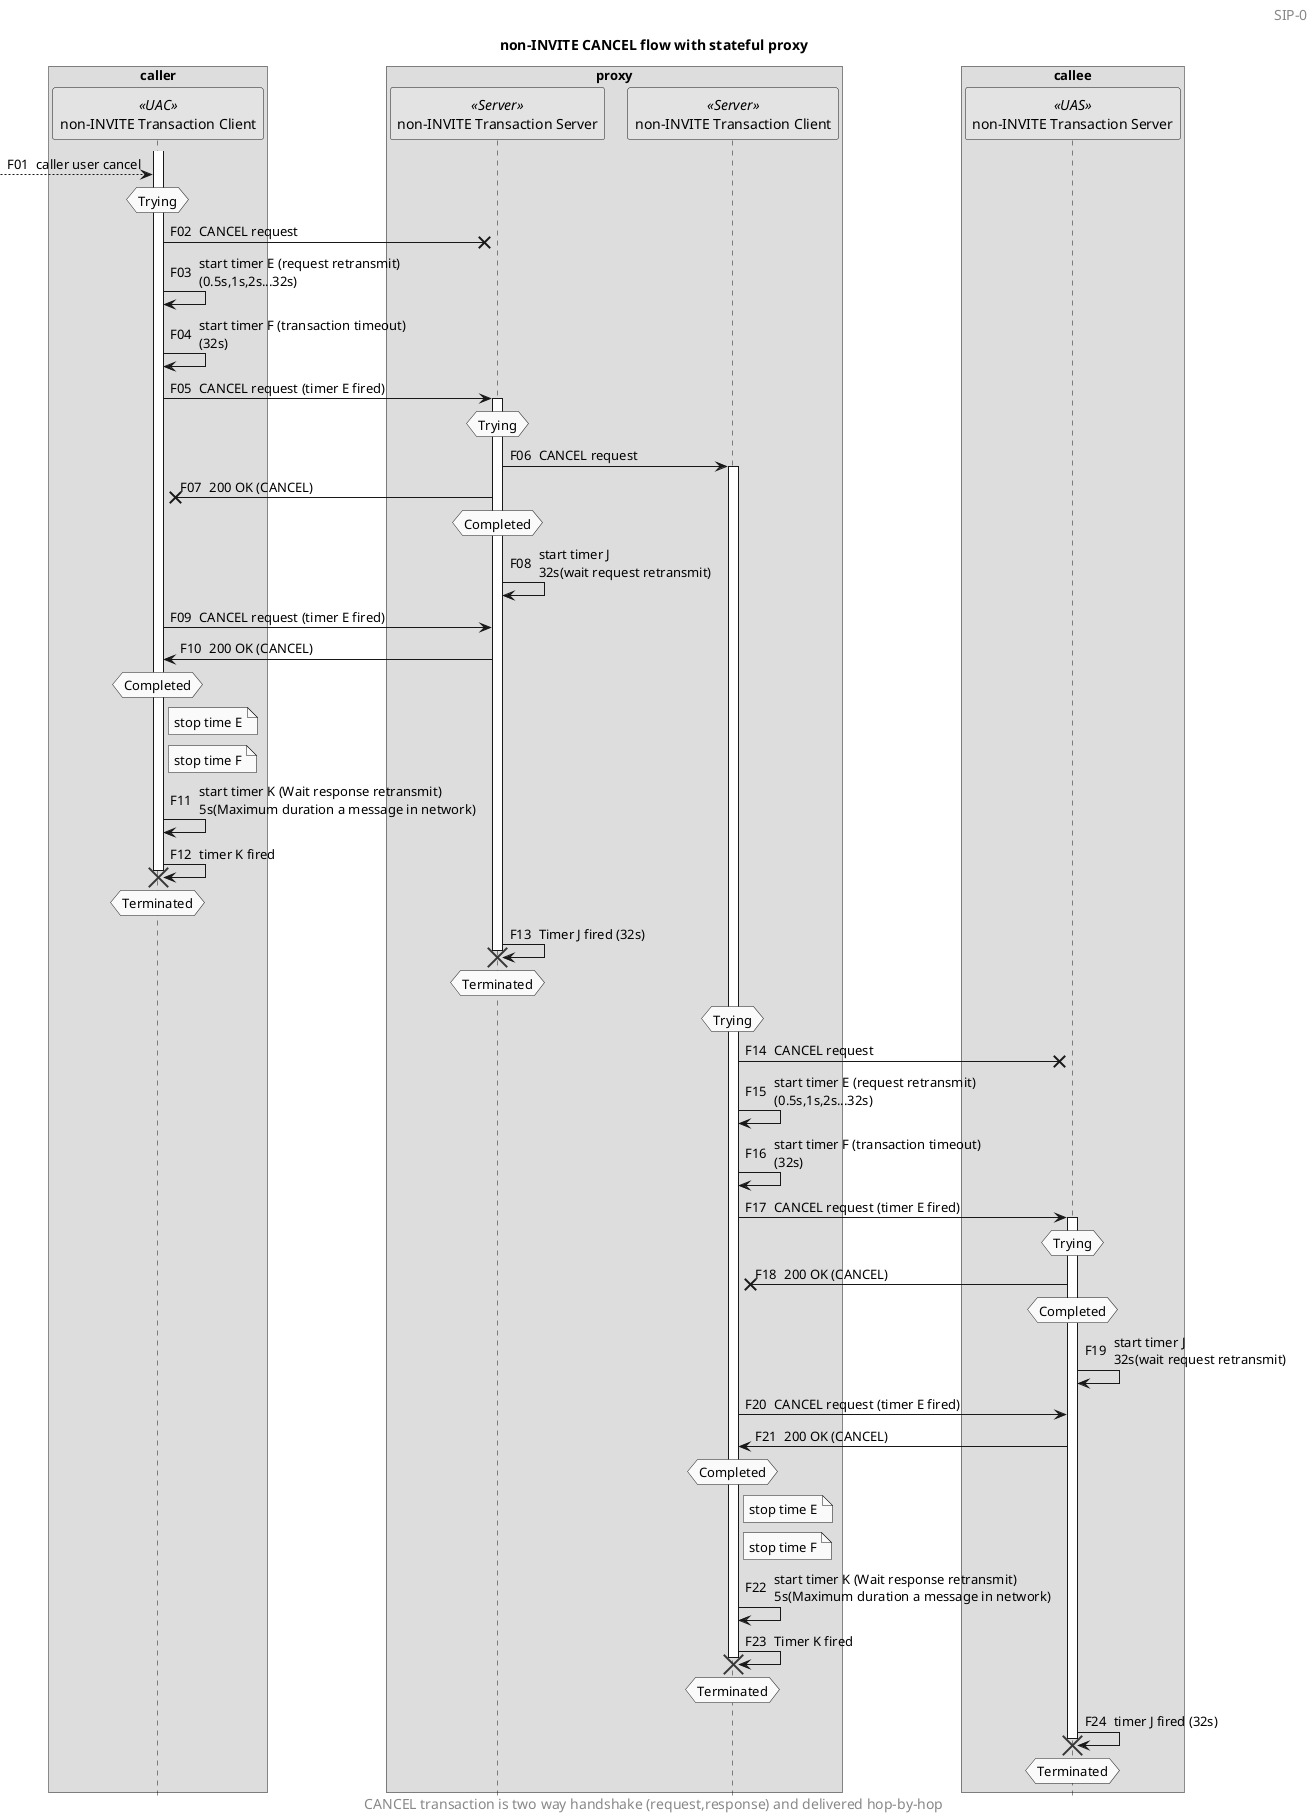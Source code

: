 @startuml
title non-INVITE CANCEL flow with stateful proxy
skinparam monochrome true
'skinparam sequenceParticipant underline
skinparam BoxPadding 40
hide footbox
autonumber "F00 "

skinparam headerFontSize 14
'skinparam headerFontColor red
header SIP-0

box "caller"
participant "non-INVITE Transaction Client" as UAC_NTC << UAC >>
end box

box "proxy"
participant "non-INVITE Transaction Server" as Proxy_NTS << Server >>
participant "non-INVITE Transaction Client" as Proxy_NTC << Server >>
end box

box "callee"
participant "non-INVITE Transaction Server" as UAS_NTS << UAS >>
end box

activate UAC_NTC

 --> UAC_NTC: caller user cancel

hnote over UAC_NTC: Trying
UAC_NTC ->x Proxy_NTS: CANCEL request
UAC_NTC -> UAC_NTC: start timer E (request retransmit)\n(0.5s,1s,2s...32s)
UAC_NTC -> UAC_NTC: start timer F (transaction timeout)\n(32s)
UAC_NTC -> Proxy_NTS: CANCEL request (timer E fired)
hnote over Proxy_NTS: Trying
activate Proxy_NTS
Proxy_NTS -> Proxy_NTC: CANCEL request
activate Proxy_NTC

UAC_NTC x<- Proxy_NTS: 200 OK (CANCEL)
hnote over Proxy_NTS: Completed
Proxy_NTS -> Proxy_NTS: start timer J\n32s(wait request retransmit)
UAC_NTC -> Proxy_NTS: CANCEL request (timer E fired)
UAC_NTC <- Proxy_NTS: 200 OK (CANCEL)
hnote over UAC_NTC: Completed
note right of UAC_NTC: stop time E
note right of UAC_NTC: stop time F
UAC_NTC -> UAC_NTC: start timer K (Wait response retransmit)\n5s(Maximum duration a message in network)
UAC_NTC -> UAC_NTC: timer K fired
hnote over UAC_NTC: Terminated
destroy UAC_NTC
Proxy_NTS -> Proxy_NTS: Timer J fired (32s)
hnote over Proxy_NTS: Terminated
destroy Proxy_NTS

hnote over Proxy_NTC: Trying
Proxy_NTC ->x UAS_NTS: CANCEL request
Proxy_NTC -> Proxy_NTC: start timer E (request retransmit)\n(0.5s,1s,2s...32s)
Proxy_NTC -> Proxy_NTC: start timer F (transaction timeout)\n(32s)
Proxy_NTC -> UAS_NTS: CANCEL request (timer E fired)
activate UAS_NTS
hnote over UAS_NTS: Trying
Proxy_NTC x<- UAS_NTS: 200 OK (CANCEL)
hnote over UAS_NTS: Completed
UAS_NTS -> UAS_NTS: start timer J\n32s(wait request retransmit)
Proxy_NTC -> UAS_NTS: CANCEL request (timer E fired)
Proxy_NTC <- UAS_NTS: 200 OK (CANCEL)
hnote over Proxy_NTC: Completed
note right of Proxy_NTC: stop time E
note right of Proxy_NTC: stop time F
Proxy_NTC -> Proxy_NTC: start timer K (Wait response retransmit)\n5s(Maximum duration a message in network)
Proxy_NTC -> Proxy_NTC: Timer K fired
hnote over Proxy_NTC: Terminated
destroy Proxy_NTC

UAS_NTS -> UAS_NTS: timer J fired (32s)
hnote over UAS_NTS: Terminated
destroy UAS_NTS

skinparam footerFontSize 14
'skinparam footerFontColor red
footer CANCEL transaction is two way handshake (request,response) and delivered hop-by-hop

@enduml